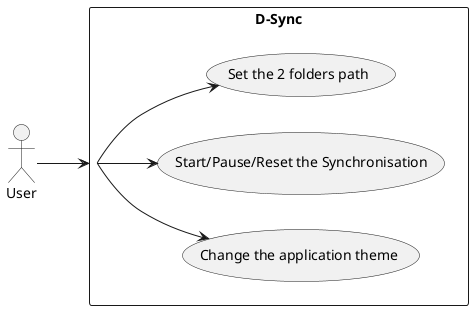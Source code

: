 @startuml
left to right direction
actor User
rectangle "D-Sync" as App {
  usecase "Set the 2 folders path" as UC1
  usecase "Start/Pause/Reset the Synchronisation" as UC2
  usecase "Change the application theme" as UC3
}

User --> App

App --> UC1
App --> UC2
App --> UC3 

@enduml